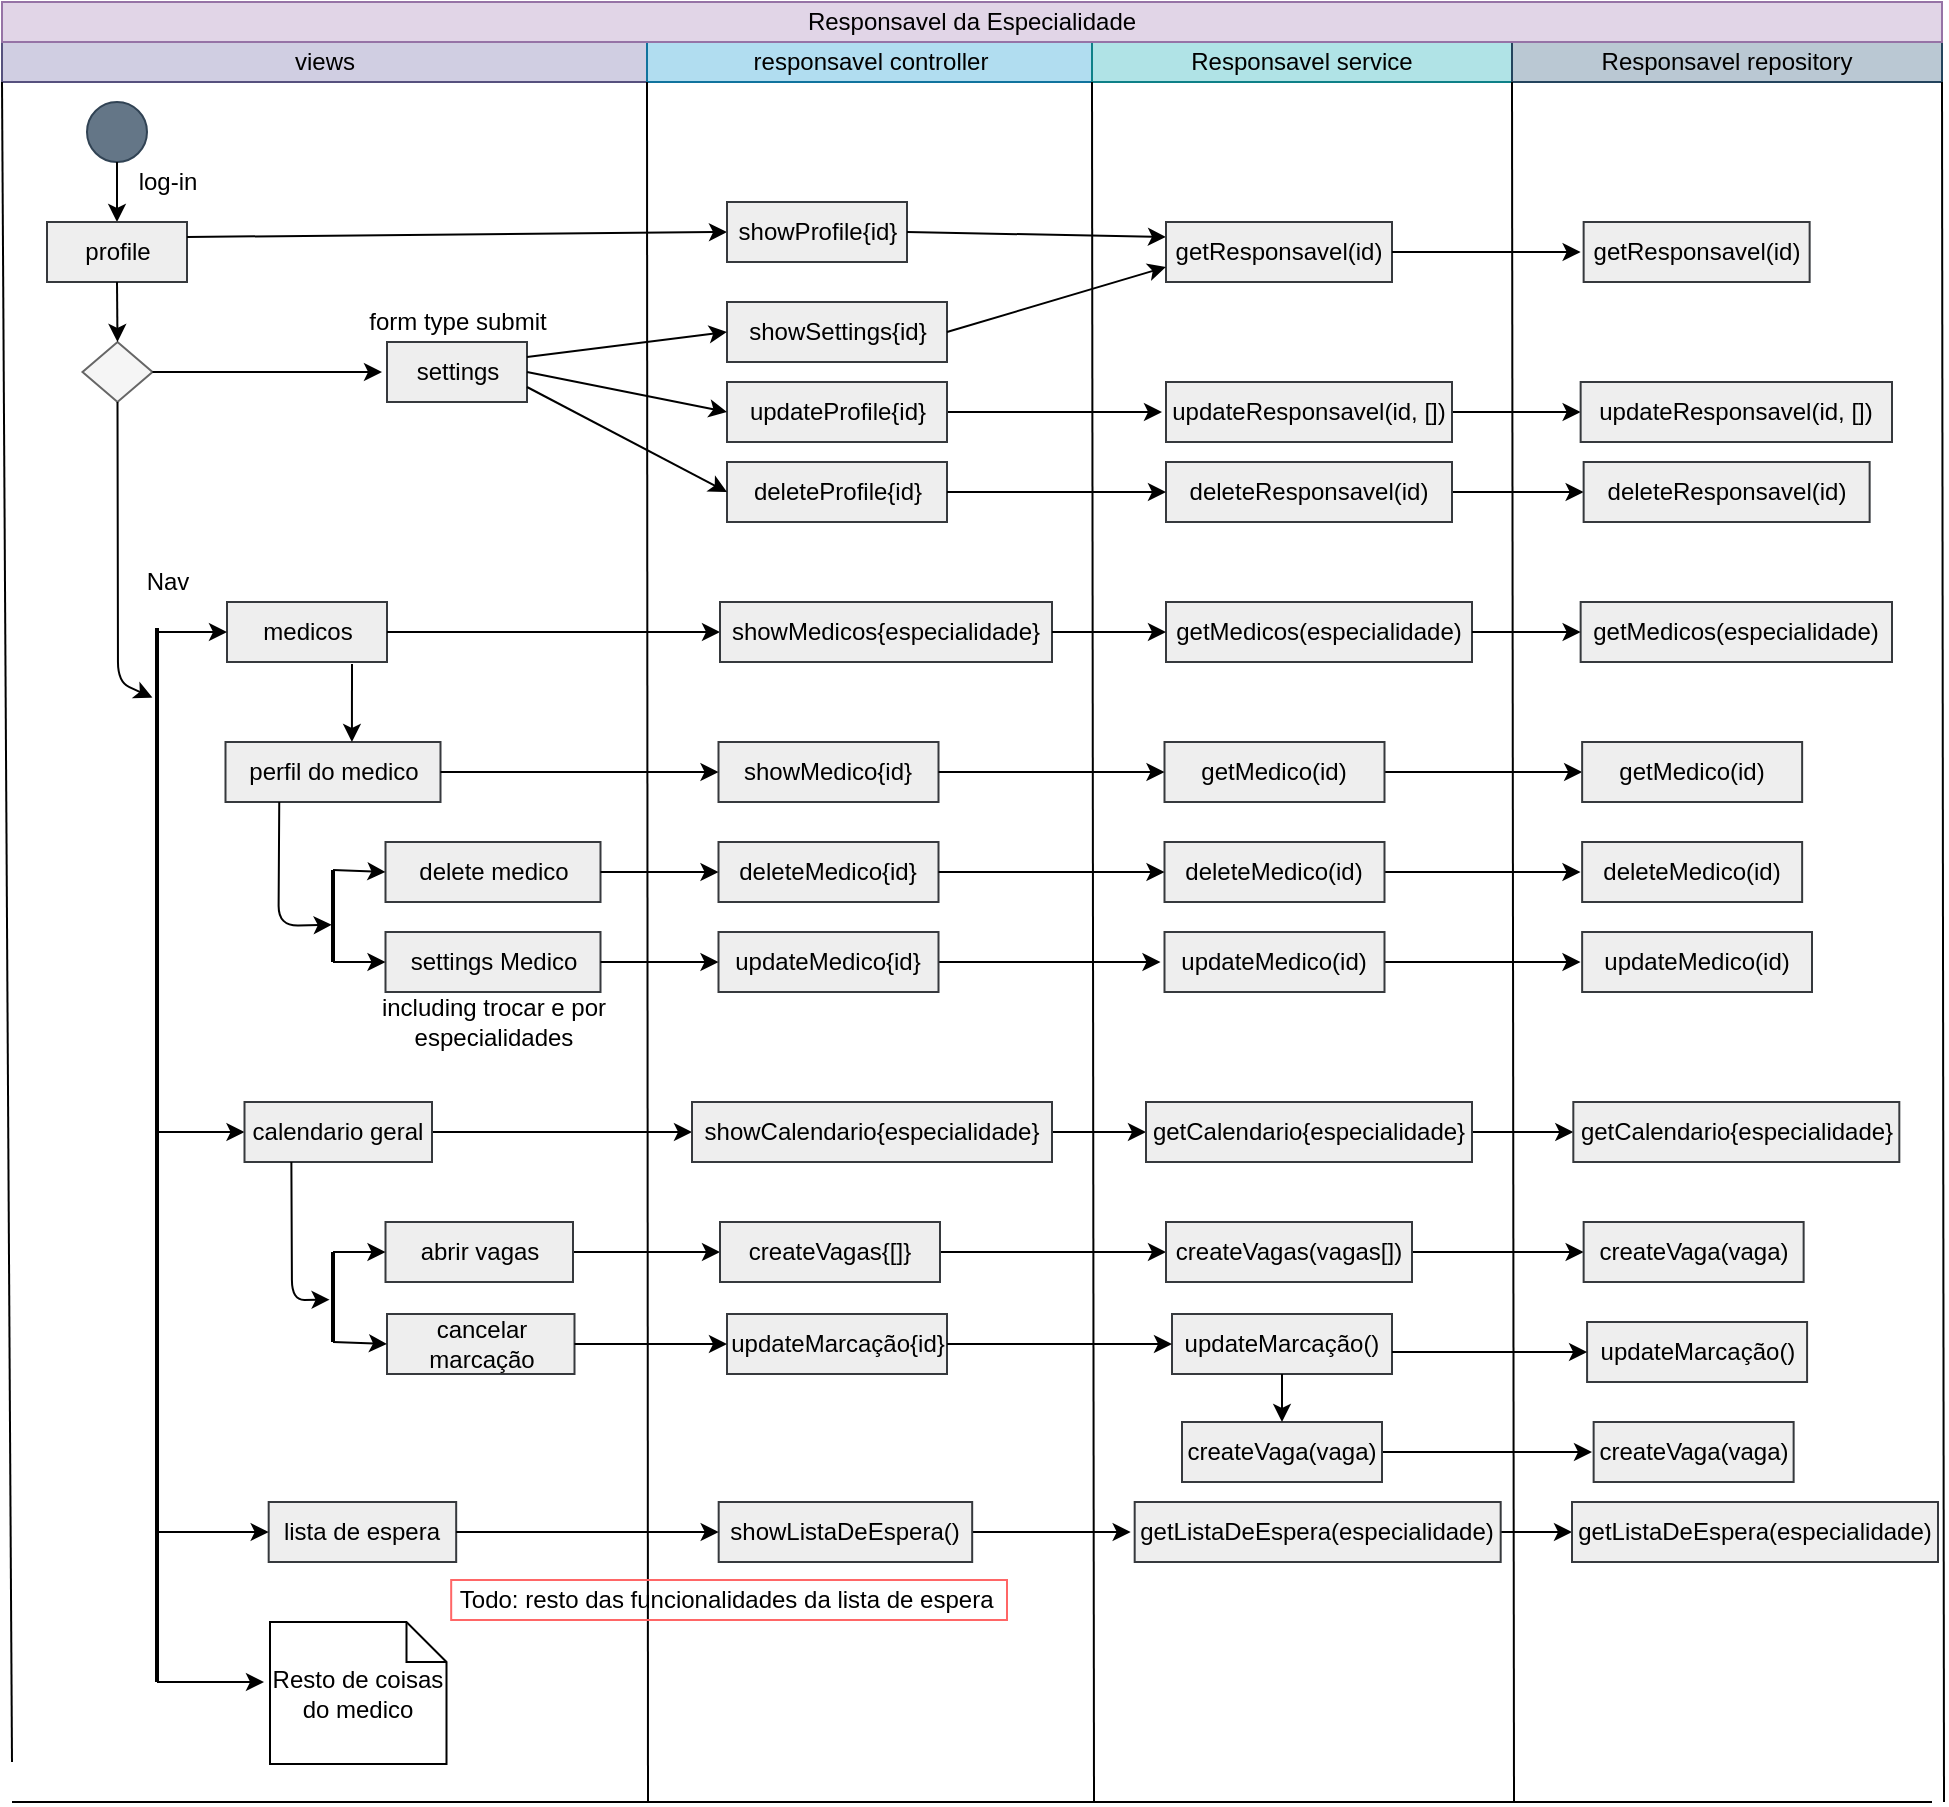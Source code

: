 <mxfile version="14.4.3" type="device"><diagram id="2-phi9sYrRjVBP8MSBGo" name="Page-1"><mxGraphModel dx="1038" dy="548" grid="1" gridSize="10" guides="1" tooltips="1" connect="1" arrows="1" fold="1" page="1" pageScale="1" pageWidth="980" pageHeight="1390" math="0" shadow="0"><root><mxCell id="0"/><mxCell id="1" parent="0"/><mxCell id="h5SkkBFvqVnmK_SOStSr-1" value="" style="ellipse;whiteSpace=wrap;html=1;aspect=fixed;fillColor=#647687;strokeColor=#314354;fontColor=#ffffff;" parent="1" vertex="1"><mxGeometry x="47.5" y="70" width="30" height="30" as="geometry"/></mxCell><mxCell id="h5SkkBFvqVnmK_SOStSr-2" value="" style="endArrow=classic;html=1;exitX=0.5;exitY=1;exitDx=0;exitDy=0;" parent="1" source="h5SkkBFvqVnmK_SOStSr-1" target="h5SkkBFvqVnmK_SOStSr-11" edge="1"><mxGeometry width="50" height="50" relative="1" as="geometry"><mxPoint x="177.5" y="290" as="sourcePoint"/><mxPoint x="62.5" y="170" as="targetPoint"/></mxGeometry></mxCell><mxCell id="h5SkkBFvqVnmK_SOStSr-5" value="log-in" style="text;html=1;strokeColor=none;fillColor=none;align=center;verticalAlign=middle;whiteSpace=wrap;rounded=0;" parent="1" vertex="1"><mxGeometry x="67.5" y="100" width="40" height="20" as="geometry"/></mxCell><mxCell id="h5SkkBFvqVnmK_SOStSr-11" value="profile" style="text;html=1;align=center;verticalAlign=middle;whiteSpace=wrap;rounded=0;fillColor=#eeeeee;strokeColor=#36393d;" parent="1" vertex="1"><mxGeometry x="27.5" y="130" width="70" height="30" as="geometry"/></mxCell><mxCell id="h5SkkBFvqVnmK_SOStSr-15" value="settings" style="text;html=1;align=center;verticalAlign=middle;whiteSpace=wrap;rounded=0;fillColor=#eeeeee;strokeColor=#36393d;" parent="1" vertex="1"><mxGeometry x="197.5" y="190" width="70" height="30" as="geometry"/></mxCell><mxCell id="h5SkkBFvqVnmK_SOStSr-22" value="medicos" style="text;html=1;align=center;verticalAlign=middle;whiteSpace=wrap;rounded=0;fillColor=#eeeeee;strokeColor=#36393d;" parent="1" vertex="1"><mxGeometry x="117.5" y="320" width="80" height="30" as="geometry"/></mxCell><mxCell id="h5SkkBFvqVnmK_SOStSr-25" value="Nav" style="text;html=1;strokeColor=none;fillColor=none;align=center;verticalAlign=middle;whiteSpace=wrap;rounded=0;" parent="1" vertex="1"><mxGeometry x="67.5" y="300" width="40" height="20" as="geometry"/></mxCell><mxCell id="yIxv5fbwPYmy6-Yuywqu-2" value="" style="rhombus;whiteSpace=wrap;html=1;fillColor=#f5f5f5;strokeColor=#666666;fontColor=#333333;" parent="1" vertex="1"><mxGeometry x="45.25" y="190" width="35" height="30" as="geometry"/></mxCell><mxCell id="yIxv5fbwPYmy6-Yuywqu-3" value="" style="endArrow=classic;html=1;exitX=0.5;exitY=1;exitDx=0;exitDy=0;entryX=0.5;entryY=0;entryDx=0;entryDy=0;" parent="1" source="h5SkkBFvqVnmK_SOStSr-11" target="yIxv5fbwPYmy6-Yuywqu-2" edge="1"><mxGeometry width="50" height="50" relative="1" as="geometry"><mxPoint x="447.5" y="320" as="sourcePoint"/><mxPoint x="497.5" y="270" as="targetPoint"/></mxGeometry></mxCell><mxCell id="yIxv5fbwPYmy6-Yuywqu-4" value="" style="endArrow=classic;html=1;exitX=1;exitY=0.5;exitDx=0;exitDy=0;" parent="1" source="yIxv5fbwPYmy6-Yuywqu-2" edge="1"><mxGeometry width="50" height="50" relative="1" as="geometry"><mxPoint x="447.75" y="280" as="sourcePoint"/><mxPoint x="195" y="205" as="targetPoint"/></mxGeometry></mxCell><mxCell id="yIxv5fbwPYmy6-Yuywqu-5" value="" style="endArrow=classic;html=1;exitX=0.5;exitY=1;exitDx=0;exitDy=0;entryX=0.066;entryY=0.73;entryDx=0;entryDy=0;entryPerimeter=0;" parent="1" source="yIxv5fbwPYmy6-Yuywqu-2" target="yIxv5fbwPYmy6-Yuywqu-85" edge="1"><mxGeometry width="50" height="50" relative="1" as="geometry"><mxPoint x="447.5" y="320" as="sourcePoint"/><mxPoint x="77.5" y="550" as="targetPoint"/><Array as="points"><mxPoint x="63" y="360"/></Array></mxGeometry></mxCell><mxCell id="yIxv5fbwPYmy6-Yuywqu-12" value="&lt;font&gt;views&lt;/font&gt;" style="text;html=1;strokeColor=#56517e;align=center;verticalAlign=middle;whiteSpace=wrap;rounded=0;fillColor=#d0cee2;" parent="1" vertex="1"><mxGeometry x="5" y="40" width="322.5" height="20" as="geometry"/></mxCell><mxCell id="yIxv5fbwPYmy6-Yuywqu-13" value="responsavel controller" style="text;html=1;strokeColor=#10739e;align=center;verticalAlign=middle;whiteSpace=wrap;rounded=0;fillColor=#b1ddf0;" parent="1" vertex="1"><mxGeometry x="327.5" y="40" width="222.5" height="20" as="geometry"/></mxCell><mxCell id="yIxv5fbwPYmy6-Yuywqu-14" value="Responsavel service" style="text;html=1;strokeColor=#0e8088;align=center;verticalAlign=middle;whiteSpace=wrap;rounded=0;fillColor=#b0e3e6;" parent="1" vertex="1"><mxGeometry x="550" y="40" width="210" height="20" as="geometry"/></mxCell><mxCell id="yIxv5fbwPYmy6-Yuywqu-15" value="Responsavel repository" style="text;html=1;strokeColor=#23445d;align=center;verticalAlign=middle;whiteSpace=wrap;rounded=0;fillColor=#bac8d3;" parent="1" vertex="1"><mxGeometry x="760" y="40" width="215" height="20" as="geometry"/></mxCell><mxCell id="yIxv5fbwPYmy6-Yuywqu-16" value="" style="endArrow=classic;html=1;fontColor=#000000;exitX=1;exitY=0.25;exitDx=0;exitDy=0;entryX=0;entryY=0.5;entryDx=0;entryDy=0;" parent="1" source="h5SkkBFvqVnmK_SOStSr-11" target="yIxv5fbwPYmy6-Yuywqu-17" edge="1"><mxGeometry width="50" height="50" relative="1" as="geometry"><mxPoint x="417.5" y="270" as="sourcePoint"/><mxPoint x="327.5" y="130" as="targetPoint"/></mxGeometry></mxCell><mxCell id="yIxv5fbwPYmy6-Yuywqu-17" value="showProfile{id}" style="text;html=1;align=center;verticalAlign=middle;whiteSpace=wrap;rounded=0;fillColor=#eeeeee;strokeColor=#36393d;" parent="1" vertex="1"><mxGeometry x="367.5" y="120" width="90" height="30" as="geometry"/></mxCell><mxCell id="yIxv5fbwPYmy6-Yuywqu-18" value="" style="endArrow=classic;html=1;fontColor=#000000;exitX=1;exitY=0.5;exitDx=0;exitDy=0;entryX=0;entryY=0.25;entryDx=0;entryDy=0;" parent="1" source="yIxv5fbwPYmy6-Yuywqu-17" target="yIxv5fbwPYmy6-Yuywqu-19" edge="1"><mxGeometry width="50" height="50" relative="1" as="geometry"><mxPoint x="457.5" y="270" as="sourcePoint"/><mxPoint x="527.5" y="135" as="targetPoint"/></mxGeometry></mxCell><mxCell id="yIxv5fbwPYmy6-Yuywqu-19" value="getResponsavel(id)" style="text;html=1;align=center;verticalAlign=middle;whiteSpace=wrap;rounded=0;fillColor=#eeeeee;strokeColor=#36393d;" parent="1" vertex="1"><mxGeometry x="587" y="130" width="113" height="30" as="geometry"/></mxCell><mxCell id="yIxv5fbwPYmy6-Yuywqu-21" value="" style="endArrow=classic;html=1;fontColor=#000000;exitX=1;exitY=0.5;exitDx=0;exitDy=0;entryX=0;entryY=0.5;entryDx=0;entryDy=0;" parent="1" source="yIxv5fbwPYmy6-Yuywqu-19" edge="1"><mxGeometry width="50" height="50" relative="1" as="geometry"><mxPoint x="530" y="145" as="sourcePoint"/><mxPoint x="794.32" y="145" as="targetPoint"/></mxGeometry></mxCell><mxCell id="yIxv5fbwPYmy6-Yuywqu-22" value="" style="endArrow=none;html=1;fontColor=#000000;exitX=0;exitY=1;exitDx=0;exitDy=0;" parent="1" source="yIxv5fbwPYmy6-Yuywqu-13" edge="1"><mxGeometry width="50" height="50" relative="1" as="geometry"><mxPoint x="457.5" y="270" as="sourcePoint"/><mxPoint x="328" y="920" as="targetPoint"/></mxGeometry></mxCell><mxCell id="yIxv5fbwPYmy6-Yuywqu-26" value="showSettings{id}" style="text;html=1;align=center;verticalAlign=middle;whiteSpace=wrap;rounded=0;fillColor=#eeeeee;strokeColor=#36393d;" parent="1" vertex="1"><mxGeometry x="367.5" y="170" width="110" height="30" as="geometry"/></mxCell><mxCell id="yIxv5fbwPYmy6-Yuywqu-27" value="" style="endArrow=classic;html=1;fontColor=#000000;exitX=1;exitY=0.25;exitDx=0;exitDy=0;entryX=0;entryY=0.5;entryDx=0;entryDy=0;" parent="1" source="h5SkkBFvqVnmK_SOStSr-15" target="yIxv5fbwPYmy6-Yuywqu-26" edge="1"><mxGeometry width="50" height="50" relative="1" as="geometry"><mxPoint x="457.5" y="270" as="sourcePoint"/><mxPoint x="507.5" y="220" as="targetPoint"/></mxGeometry></mxCell><mxCell id="yIxv5fbwPYmy6-Yuywqu-28" value="" style="endArrow=classic;html=1;fontColor=#000000;exitX=1;exitY=0.5;exitDx=0;exitDy=0;entryX=0;entryY=0.75;entryDx=0;entryDy=0;" parent="1" source="yIxv5fbwPYmy6-Yuywqu-26" target="yIxv5fbwPYmy6-Yuywqu-19" edge="1"><mxGeometry width="50" height="50" relative="1" as="geometry"><mxPoint x="540" y="185" as="sourcePoint"/><mxPoint x="570" y="220" as="targetPoint"/></mxGeometry></mxCell><mxCell id="Un287CKuBhfxchyGyEUu-1" style="edgeStyle=orthogonalEdgeStyle;rounded=0;orthogonalLoop=1;jettySize=auto;html=1;" parent="1" source="yIxv5fbwPYmy6-Yuywqu-30" edge="1"><mxGeometry relative="1" as="geometry"><mxPoint x="585" y="225" as="targetPoint"/></mxGeometry></mxCell><mxCell id="yIxv5fbwPYmy6-Yuywqu-30" value="updateProfile{id}" style="text;html=1;align=center;verticalAlign=middle;whiteSpace=wrap;rounded=0;fillColor=#eeeeee;strokeColor=#36393d;" parent="1" vertex="1"><mxGeometry x="367.5" y="210" width="110" height="30" as="geometry"/></mxCell><mxCell id="yIxv5fbwPYmy6-Yuywqu-31" value="" style="endArrow=classic;html=1;fontColor=#000000;exitX=1;exitY=0.5;exitDx=0;exitDy=0;entryX=0;entryY=0.5;entryDx=0;entryDy=0;" parent="1" source="h5SkkBFvqVnmK_SOStSr-15" target="yIxv5fbwPYmy6-Yuywqu-30" edge="1"><mxGeometry width="50" height="50" relative="1" as="geometry"><mxPoint x="457.5" y="270" as="sourcePoint"/><mxPoint x="507.5" y="220" as="targetPoint"/></mxGeometry></mxCell><mxCell id="Un287CKuBhfxchyGyEUu-2" style="edgeStyle=orthogonalEdgeStyle;rounded=0;orthogonalLoop=1;jettySize=auto;html=1;entryX=0;entryY=0.5;entryDx=0;entryDy=0;" parent="1" source="yIxv5fbwPYmy6-Yuywqu-32" target="Un287CKuBhfxchyGyEUu-3" edge="1"><mxGeometry relative="1" as="geometry"><mxPoint x="785" y="225" as="targetPoint"/></mxGeometry></mxCell><mxCell id="yIxv5fbwPYmy6-Yuywqu-32" value="updateResponsavel(id, [])" style="text;html=1;align=center;verticalAlign=middle;whiteSpace=wrap;rounded=0;fillColor=#eeeeee;strokeColor=#36393d;" parent="1" vertex="1"><mxGeometry x="587" y="210" width="143" height="30" as="geometry"/></mxCell><mxCell id="yIxv5fbwPYmy6-Yuywqu-36" value="form type submit" style="text;html=1;strokeColor=none;fillColor=none;align=center;verticalAlign=middle;whiteSpace=wrap;rounded=0;fontColor=#000000;" parent="1" vertex="1"><mxGeometry x="182.5" y="170" width="100" height="20" as="geometry"/></mxCell><mxCell id="yIxv5fbwPYmy6-Yuywqu-67" value="" style="endArrow=none;html=1;fontColor=#000000;exitX=0;exitY=1;exitDx=0;exitDy=0;" parent="1" edge="1"><mxGeometry width="50" height="50" relative="1" as="geometry"><mxPoint x="550" y="60" as="sourcePoint"/><mxPoint x="551" y="920" as="targetPoint"/></mxGeometry></mxCell><mxCell id="yIxv5fbwPYmy6-Yuywqu-68" value="" style="endArrow=none;html=1;fontColor=#000000;exitX=0;exitY=1;exitDx=0;exitDy=0;" parent="1" edge="1"><mxGeometry width="50" height="50" relative="1" as="geometry"><mxPoint x="760" y="60" as="sourcePoint"/><mxPoint x="761" y="920" as="targetPoint"/></mxGeometry></mxCell><mxCell id="yIxv5fbwPYmy6-Yuywqu-69" value="" style="endArrow=none;html=1;fontColor=#000000;exitX=0;exitY=1;exitDx=0;exitDy=0;" parent="1" edge="1"><mxGeometry width="50" height="50" relative="1" as="geometry"><mxPoint x="975" y="60" as="sourcePoint"/><mxPoint x="976" y="920" as="targetPoint"/></mxGeometry></mxCell><mxCell id="yIxv5fbwPYmy6-Yuywqu-70" value="" style="endArrow=none;html=1;fontColor=#000000;exitX=0;exitY=1;exitDx=0;exitDy=0;" parent="1" edge="1"><mxGeometry width="50" height="50" relative="1" as="geometry"><mxPoint x="5" y="60" as="sourcePoint"/><mxPoint x="10" y="900" as="targetPoint"/></mxGeometry></mxCell><mxCell id="yIxv5fbwPYmy6-Yuywqu-85" value="" style="line;strokeWidth=2;direction=south;html=1;" parent="1" vertex="1"><mxGeometry x="77.5" y="333" width="10" height="527" as="geometry"/></mxCell><mxCell id="yIxv5fbwPYmy6-Yuywqu-120" value="" style="endArrow=classic;html=1;fontColor=#000000;entryX=0;entryY=0.5;entryDx=0;entryDy=0;" parent="1" target="h5SkkBFvqVnmK_SOStSr-22" edge="1"><mxGeometry width="50" height="50" relative="1" as="geometry"><mxPoint x="83" y="335" as="sourcePoint"/><mxPoint x="496.5" y="320" as="targetPoint"/></mxGeometry></mxCell><mxCell id="yIxv5fbwPYmy6-Yuywqu-121" value="" style="endArrow=classic;html=1;fontColor=#000000;exitX=1;exitY=0.5;exitDx=0;exitDy=0;entryX=0;entryY=0.5;entryDx=0;entryDy=0;" parent="1" source="h5SkkBFvqVnmK_SOStSr-22" target="yIxv5fbwPYmy6-Yuywqu-122" edge="1"><mxGeometry width="50" height="50" relative="1" as="geometry"><mxPoint x="446.5" y="370" as="sourcePoint"/><mxPoint x="356.5" y="335" as="targetPoint"/></mxGeometry></mxCell><mxCell id="yIxv5fbwPYmy6-Yuywqu-122" value="showMedicos{especialidade}" style="text;html=1;align=center;verticalAlign=middle;whiteSpace=wrap;rounded=0;fillColor=#eeeeee;strokeColor=#36393d;" parent="1" vertex="1"><mxGeometry x="364" y="320" width="166" height="30" as="geometry"/></mxCell><mxCell id="yIxv5fbwPYmy6-Yuywqu-124" value="getMedicos(especialidade)" style="text;html=1;align=center;verticalAlign=middle;whiteSpace=wrap;rounded=0;fillColor=#eeeeee;strokeColor=#36393d;" parent="1" vertex="1"><mxGeometry x="587" y="320" width="153" height="30" as="geometry"/></mxCell><mxCell id="yIxv5fbwPYmy6-Yuywqu-125" value="" style="endArrow=classic;html=1;fontColor=#000000;entryX=0;entryY=0.5;entryDx=0;entryDy=0;" parent="1" target="yIxv5fbwPYmy6-Yuywqu-124" edge="1"><mxGeometry width="50" height="50" relative="1" as="geometry"><mxPoint x="530" y="335" as="sourcePoint"/><mxPoint x="549" y="230" as="targetPoint"/></mxGeometry></mxCell><mxCell id="yIxv5fbwPYmy6-Yuywqu-126" value="getMedicos(especialidade)" style="text;html=1;align=center;verticalAlign=middle;whiteSpace=wrap;rounded=0;fillColor=#eeeeee;strokeColor=#36393d;" parent="1" vertex="1"><mxGeometry x="794.32" y="320" width="155.68" height="30" as="geometry"/></mxCell><mxCell id="yIxv5fbwPYmy6-Yuywqu-127" value="" style="endArrow=classic;html=1;fontColor=#000000;exitX=1;exitY=0.5;exitDx=0;exitDy=0;entryX=0;entryY=0.5;entryDx=0;entryDy=0;" parent="1" source="yIxv5fbwPYmy6-Yuywqu-124" target="yIxv5fbwPYmy6-Yuywqu-126" edge="1"><mxGeometry width="50" height="50" relative="1" as="geometry"><mxPoint x="499" y="280" as="sourcePoint"/><mxPoint x="549" y="230" as="targetPoint"/></mxGeometry></mxCell><mxCell id="yIxv5fbwPYmy6-Yuywqu-206" value="Responsavel da Especialidade" style="text;html=1;strokeColor=#9673a6;fillColor=#e1d5e7;align=center;verticalAlign=middle;whiteSpace=wrap;rounded=0;" parent="1" vertex="1"><mxGeometry x="5" y="20" width="970" height="20" as="geometry"/></mxCell><mxCell id="Un287CKuBhfxchyGyEUu-3" value="updateResponsavel(id, [])" style="text;html=1;align=center;verticalAlign=middle;whiteSpace=wrap;rounded=0;fillColor=#eeeeee;strokeColor=#36393d;" parent="1" vertex="1"><mxGeometry x="794.32" y="210" width="155.68" height="30" as="geometry"/></mxCell><mxCell id="Un287CKuBhfxchyGyEUu-74" value="perfil do medico" style="text;html=1;align=center;verticalAlign=middle;whiteSpace=wrap;rounded=0;fillColor=#eeeeee;strokeColor=#36393d;" parent="1" vertex="1"><mxGeometry x="116.75" y="390" width="107.5" height="30" as="geometry"/></mxCell><mxCell id="Un287CKuBhfxchyGyEUu-76" value="delete medico" style="text;html=1;align=center;verticalAlign=middle;whiteSpace=wrap;rounded=0;fillColor=#eeeeee;strokeColor=#36393d;" parent="1" vertex="1"><mxGeometry x="196.75" y="440" width="107.5" height="30" as="geometry"/></mxCell><mxCell id="Un287CKuBhfxchyGyEUu-77" value="settings Medico" style="text;html=1;align=center;verticalAlign=middle;whiteSpace=wrap;rounded=0;fillColor=#eeeeee;strokeColor=#36393d;" parent="1" vertex="1"><mxGeometry x="196.75" y="485" width="107.5" height="30" as="geometry"/></mxCell><mxCell id="Un287CKuBhfxchyGyEUu-78" value="" style="line;strokeWidth=2;direction=south;html=1;" parent="1" vertex="1"><mxGeometry x="165.5" y="454" width="10" height="46" as="geometry"/></mxCell><mxCell id="Un287CKuBhfxchyGyEUu-79" value="" style="endArrow=classic;html=1;exitX=0;exitY=0.5;exitDx=0;exitDy=0;exitPerimeter=0;entryX=0;entryY=0.5;entryDx=0;entryDy=0;" parent="1" source="Un287CKuBhfxchyGyEUu-78" target="Un287CKuBhfxchyGyEUu-76" edge="1"><mxGeometry width="50" height="50" relative="1" as="geometry"><mxPoint x="484.25" y="440" as="sourcePoint"/><mxPoint x="534.25" y="390" as="targetPoint"/></mxGeometry></mxCell><mxCell id="Un287CKuBhfxchyGyEUu-80" value="" style="endArrow=classic;html=1;exitX=1;exitY=0.5;exitDx=0;exitDy=0;exitPerimeter=0;entryX=0;entryY=0.5;entryDx=0;entryDy=0;" parent="1" source="Un287CKuBhfxchyGyEUu-78" target="Un287CKuBhfxchyGyEUu-77" edge="1"><mxGeometry width="50" height="50" relative="1" as="geometry"><mxPoint x="484.25" y="440" as="sourcePoint"/><mxPoint x="534.25" y="390" as="targetPoint"/></mxGeometry></mxCell><mxCell id="Un287CKuBhfxchyGyEUu-81" value="" style="endArrow=classic;html=1;exitX=0.25;exitY=1;exitDx=0;exitDy=0;entryX=0.596;entryY=0.565;entryDx=0;entryDy=0;entryPerimeter=0;" parent="1" source="Un287CKuBhfxchyGyEUu-74" target="Un287CKuBhfxchyGyEUu-78" edge="1"><mxGeometry width="50" height="50" relative="1" as="geometry"><mxPoint x="484.25" y="440" as="sourcePoint"/><mxPoint x="534.25" y="390" as="targetPoint"/><Array as="points"><mxPoint x="143.25" y="482"/></Array></mxGeometry></mxCell><mxCell id="Un287CKuBhfxchyGyEUu-82" value="showMedico{id}" style="text;html=1;align=center;verticalAlign=middle;whiteSpace=wrap;rounded=0;fillColor=#eeeeee;strokeColor=#36393d;" parent="1" vertex="1"><mxGeometry x="363.25" y="390" width="110" height="30" as="geometry"/></mxCell><mxCell id="Un287CKuBhfxchyGyEUu-83" value="deleteMedico{id}" style="text;html=1;align=center;verticalAlign=middle;whiteSpace=wrap;rounded=0;fillColor=#eeeeee;strokeColor=#36393d;" parent="1" vertex="1"><mxGeometry x="363.25" y="440" width="110" height="30" as="geometry"/></mxCell><mxCell id="Un287CKuBhfxchyGyEUu-93" style="edgeStyle=orthogonalEdgeStyle;rounded=0;orthogonalLoop=1;jettySize=auto;html=1;" parent="1" source="Un287CKuBhfxchyGyEUu-84" edge="1"><mxGeometry relative="1" as="geometry"><mxPoint x="584.25" y="500" as="targetPoint"/></mxGeometry></mxCell><mxCell id="Un287CKuBhfxchyGyEUu-84" value="updateMedico{id}" style="text;html=1;align=center;verticalAlign=middle;whiteSpace=wrap;rounded=0;fillColor=#eeeeee;strokeColor=#36393d;" parent="1" vertex="1"><mxGeometry x="363.25" y="485" width="110" height="30" as="geometry"/></mxCell><mxCell id="Un287CKuBhfxchyGyEUu-85" value="" style="endArrow=classic;html=1;exitX=1;exitY=0.5;exitDx=0;exitDy=0;entryX=0;entryY=0.5;entryDx=0;entryDy=0;" parent="1" source="Un287CKuBhfxchyGyEUu-74" target="Un287CKuBhfxchyGyEUu-82" edge="1"><mxGeometry width="50" height="50" relative="1" as="geometry"><mxPoint x="484.25" y="440" as="sourcePoint"/><mxPoint x="534.25" y="390" as="targetPoint"/></mxGeometry></mxCell><mxCell id="Un287CKuBhfxchyGyEUu-86" value="" style="endArrow=classic;html=1;exitX=1;exitY=0.5;exitDx=0;exitDy=0;entryX=0;entryY=0.5;entryDx=0;entryDy=0;" parent="1" source="Un287CKuBhfxchyGyEUu-76" target="Un287CKuBhfxchyGyEUu-83" edge="1"><mxGeometry width="50" height="50" relative="1" as="geometry"><mxPoint x="484.25" y="440" as="sourcePoint"/><mxPoint x="534.25" y="390" as="targetPoint"/></mxGeometry></mxCell><mxCell id="Un287CKuBhfxchyGyEUu-87" value="" style="endArrow=classic;html=1;exitX=1;exitY=0.5;exitDx=0;exitDy=0;entryX=0;entryY=0.5;entryDx=0;entryDy=0;" parent="1" source="Un287CKuBhfxchyGyEUu-77" target="Un287CKuBhfxchyGyEUu-84" edge="1"><mxGeometry width="50" height="50" relative="1" as="geometry"><mxPoint x="484.25" y="440" as="sourcePoint"/><mxPoint x="534.25" y="390" as="targetPoint"/></mxGeometry></mxCell><mxCell id="Un287CKuBhfxchyGyEUu-97" style="edgeStyle=orthogonalEdgeStyle;rounded=0;orthogonalLoop=1;jettySize=auto;html=1;entryX=0;entryY=0.5;entryDx=0;entryDy=0;" parent="1" source="Un287CKuBhfxchyGyEUu-88" target="Un287CKuBhfxchyGyEUu-94" edge="1"><mxGeometry relative="1" as="geometry"/></mxCell><mxCell id="Un287CKuBhfxchyGyEUu-88" value="getMedico(id)" style="text;html=1;align=center;verticalAlign=middle;whiteSpace=wrap;rounded=0;fillColor=#eeeeee;strokeColor=#36393d;" parent="1" vertex="1"><mxGeometry x="586.25" y="390" width="110" height="30" as="geometry"/></mxCell><mxCell id="Un287CKuBhfxchyGyEUu-98" style="edgeStyle=orthogonalEdgeStyle;rounded=0;orthogonalLoop=1;jettySize=auto;html=1;" parent="1" source="Un287CKuBhfxchyGyEUu-89" edge="1"><mxGeometry relative="1" as="geometry"><mxPoint x="794.25" y="455" as="targetPoint"/></mxGeometry></mxCell><mxCell id="Un287CKuBhfxchyGyEUu-89" value="deleteMedico(id)" style="text;html=1;align=center;verticalAlign=middle;whiteSpace=wrap;rounded=0;fillColor=#eeeeee;strokeColor=#36393d;" parent="1" vertex="1"><mxGeometry x="586.25" y="440" width="110" height="30" as="geometry"/></mxCell><mxCell id="Un287CKuBhfxchyGyEUu-99" style="edgeStyle=orthogonalEdgeStyle;rounded=0;orthogonalLoop=1;jettySize=auto;html=1;" parent="1" source="Un287CKuBhfxchyGyEUu-90" edge="1"><mxGeometry relative="1" as="geometry"><mxPoint x="794.25" y="500" as="targetPoint"/></mxGeometry></mxCell><mxCell id="Un287CKuBhfxchyGyEUu-90" value="updateMedico(id)" style="text;html=1;align=center;verticalAlign=middle;whiteSpace=wrap;rounded=0;fillColor=#eeeeee;strokeColor=#36393d;" parent="1" vertex="1"><mxGeometry x="586.25" y="485" width="110" height="30" as="geometry"/></mxCell><mxCell id="Un287CKuBhfxchyGyEUu-91" value="" style="endArrow=classic;html=1;exitX=1;exitY=0.5;exitDx=0;exitDy=0;entryX=0;entryY=0.5;entryDx=0;entryDy=0;" parent="1" source="Un287CKuBhfxchyGyEUu-82" target="Un287CKuBhfxchyGyEUu-88" edge="1"><mxGeometry width="50" height="50" relative="1" as="geometry"><mxPoint x="484.25" y="440" as="sourcePoint"/><mxPoint x="534.25" y="390" as="targetPoint"/></mxGeometry></mxCell><mxCell id="Un287CKuBhfxchyGyEUu-92" value="" style="endArrow=classic;html=1;exitX=1;exitY=0.5;exitDx=0;exitDy=0;entryX=0;entryY=0.5;entryDx=0;entryDy=0;" parent="1" source="Un287CKuBhfxchyGyEUu-83" target="Un287CKuBhfxchyGyEUu-89" edge="1"><mxGeometry width="50" height="50" relative="1" as="geometry"><mxPoint x="484.25" y="440" as="sourcePoint"/><mxPoint x="534.25" y="390" as="targetPoint"/></mxGeometry></mxCell><mxCell id="Un287CKuBhfxchyGyEUu-94" value="getMedico(id)" style="text;html=1;align=center;verticalAlign=middle;whiteSpace=wrap;rounded=0;fillColor=#eeeeee;strokeColor=#36393d;" parent="1" vertex="1"><mxGeometry x="795.07" y="390" width="110" height="30" as="geometry"/></mxCell><mxCell id="Un287CKuBhfxchyGyEUu-95" value="deleteMedico(id)" style="text;html=1;align=center;verticalAlign=middle;whiteSpace=wrap;rounded=0;fillColor=#eeeeee;strokeColor=#36393d;" parent="1" vertex="1"><mxGeometry x="795.07" y="440" width="110" height="30" as="geometry"/></mxCell><mxCell id="Un287CKuBhfxchyGyEUu-96" value="updateMedico(id)" style="text;html=1;align=center;verticalAlign=middle;whiteSpace=wrap;rounded=0;fillColor=#eeeeee;strokeColor=#36393d;" parent="1" vertex="1"><mxGeometry x="795.07" y="485" width="114.93" height="30" as="geometry"/></mxCell><mxCell id="Un287CKuBhfxchyGyEUu-164" value="including trocar e por especialidades" style="text;html=1;strokeColor=none;fillColor=none;align=center;verticalAlign=middle;whiteSpace=wrap;rounded=0;" parent="1" vertex="1"><mxGeometry x="191.75" y="520" width="117.5" height="20" as="geometry"/></mxCell><mxCell id="a0R_bxOTAuSMuiReItPy-1" value="getResponsavel(id)" style="text;html=1;align=center;verticalAlign=middle;whiteSpace=wrap;rounded=0;fillColor=#eeeeee;strokeColor=#36393d;" parent="1" vertex="1"><mxGeometry x="795.82" y="130" width="113" height="30" as="geometry"/></mxCell><mxCell id="a0R_bxOTAuSMuiReItPy-2" value="deleteProfile{id}" style="text;html=1;align=center;verticalAlign=middle;whiteSpace=wrap;rounded=0;fillColor=#eeeeee;strokeColor=#36393d;" parent="1" vertex="1"><mxGeometry x="367.5" y="250" width="110" height="30" as="geometry"/></mxCell><mxCell id="a0R_bxOTAuSMuiReItPy-3" value="" style="endArrow=classic;html=1;exitX=1;exitY=0.75;exitDx=0;exitDy=0;entryX=0;entryY=0.5;entryDx=0;entryDy=0;" parent="1" source="h5SkkBFvqVnmK_SOStSr-15" target="a0R_bxOTAuSMuiReItPy-2" edge="1"><mxGeometry width="50" height="50" relative="1" as="geometry"><mxPoint x="490" y="250" as="sourcePoint"/><mxPoint x="540" y="200" as="targetPoint"/></mxGeometry></mxCell><mxCell id="a0R_bxOTAuSMuiReItPy-7" style="edgeStyle=orthogonalEdgeStyle;rounded=0;orthogonalLoop=1;jettySize=auto;html=1;entryX=0;entryY=0.5;entryDx=0;entryDy=0;" parent="1" source="a0R_bxOTAuSMuiReItPy-4" target="a0R_bxOTAuSMuiReItPy-6" edge="1"><mxGeometry relative="1" as="geometry"/></mxCell><mxCell id="a0R_bxOTAuSMuiReItPy-4" value="deleteResponsavel(id)" style="text;html=1;align=center;verticalAlign=middle;whiteSpace=wrap;rounded=0;fillColor=#eeeeee;strokeColor=#36393d;" parent="1" vertex="1"><mxGeometry x="587" y="250" width="143" height="30" as="geometry"/></mxCell><mxCell id="a0R_bxOTAuSMuiReItPy-5" value="" style="endArrow=classic;html=1;exitX=1;exitY=0.5;exitDx=0;exitDy=0;entryX=0;entryY=0.5;entryDx=0;entryDy=0;" parent="1" source="a0R_bxOTAuSMuiReItPy-2" target="a0R_bxOTAuSMuiReItPy-4" edge="1"><mxGeometry width="50" height="50" relative="1" as="geometry"><mxPoint x="490" y="250" as="sourcePoint"/><mxPoint x="540" y="200" as="targetPoint"/></mxGeometry></mxCell><mxCell id="a0R_bxOTAuSMuiReItPy-6" value="deleteResponsavel(id)" style="text;html=1;align=center;verticalAlign=middle;whiteSpace=wrap;rounded=0;fillColor=#eeeeee;strokeColor=#36393d;" parent="1" vertex="1"><mxGeometry x="795.82" y="250" width="143" height="30" as="geometry"/></mxCell><mxCell id="a0R_bxOTAuSMuiReItPy-8" value="" style="endArrow=classic;html=1;entryX=0.588;entryY=0;entryDx=0;entryDy=0;entryPerimeter=0;" parent="1" target="Un287CKuBhfxchyGyEUu-74" edge="1"><mxGeometry width="50" height="50" relative="1" as="geometry"><mxPoint x="180" y="351" as="sourcePoint"/><mxPoint x="480" y="400" as="targetPoint"/></mxGeometry></mxCell><mxCell id="a0R_bxOTAuSMuiReItPy-10" value="" style="endArrow=classic;html=1;entryX=0;entryY=0.5;entryDx=0;entryDy=0;" parent="1" target="a0R_bxOTAuSMuiReItPy-11" edge="1"><mxGeometry width="50" height="50" relative="1" as="geometry"><mxPoint x="83" y="585" as="sourcePoint"/><mxPoint x="130" y="587" as="targetPoint"/></mxGeometry></mxCell><mxCell id="a0R_bxOTAuSMuiReItPy-13" style="edgeStyle=orthogonalEdgeStyle;rounded=0;orthogonalLoop=1;jettySize=auto;html=1;entryX=0;entryY=0.5;entryDx=0;entryDy=0;" parent="1" source="a0R_bxOTAuSMuiReItPy-11" target="a0R_bxOTAuSMuiReItPy-12" edge="1"><mxGeometry relative="1" as="geometry"/></mxCell><mxCell id="a0R_bxOTAuSMuiReItPy-11" value="calendario geral" style="text;html=1;align=center;verticalAlign=middle;whiteSpace=wrap;rounded=0;fillColor=#eeeeee;strokeColor=#36393d;" parent="1" vertex="1"><mxGeometry x="126.25" y="570" width="93.75" height="30" as="geometry"/></mxCell><mxCell id="a0R_bxOTAuSMuiReItPy-15" style="edgeStyle=orthogonalEdgeStyle;rounded=0;orthogonalLoop=1;jettySize=auto;html=1;entryX=0;entryY=0.5;entryDx=0;entryDy=0;" parent="1" source="a0R_bxOTAuSMuiReItPy-12" target="a0R_bxOTAuSMuiReItPy-14" edge="1"><mxGeometry relative="1" as="geometry"/></mxCell><mxCell id="a0R_bxOTAuSMuiReItPy-12" value="showCalendario{especialidade}" style="text;html=1;align=center;verticalAlign=middle;whiteSpace=wrap;rounded=0;fillColor=#eeeeee;strokeColor=#36393d;" parent="1" vertex="1"><mxGeometry x="350" y="570" width="180" height="30" as="geometry"/></mxCell><mxCell id="a0R_bxOTAuSMuiReItPy-17" style="edgeStyle=orthogonalEdgeStyle;rounded=0;orthogonalLoop=1;jettySize=auto;html=1;entryX=0;entryY=0.5;entryDx=0;entryDy=0;" parent="1" source="a0R_bxOTAuSMuiReItPy-14" target="a0R_bxOTAuSMuiReItPy-16" edge="1"><mxGeometry relative="1" as="geometry"/></mxCell><mxCell id="a0R_bxOTAuSMuiReItPy-14" value="getCalendario{especialidade}" style="text;html=1;align=center;verticalAlign=middle;whiteSpace=wrap;rounded=0;fillColor=#eeeeee;strokeColor=#36393d;" parent="1" vertex="1"><mxGeometry x="577" y="570" width="163" height="30" as="geometry"/></mxCell><mxCell id="a0R_bxOTAuSMuiReItPy-16" value="getCalendario{especialidade}" style="text;html=1;align=center;verticalAlign=middle;whiteSpace=wrap;rounded=0;fillColor=#eeeeee;strokeColor=#36393d;" parent="1" vertex="1"><mxGeometry x="790.66" y="570" width="163" height="30" as="geometry"/></mxCell><mxCell id="a0R_bxOTAuSMuiReItPy-18" value="" style="endArrow=classic;html=1;exitX=0.25;exitY=1;exitDx=0;exitDy=0;entryX=0.53;entryY=0.67;entryDx=0;entryDy=0;entryPerimeter=0;" parent="1" source="a0R_bxOTAuSMuiReItPy-11" target="a0R_bxOTAuSMuiReItPy-27" edge="1"><mxGeometry width="50" height="50" relative="1" as="geometry"><mxPoint x="480" y="590" as="sourcePoint"/><mxPoint x="173" y="630" as="targetPoint"/><Array as="points"><mxPoint x="150" y="669"/></Array></mxGeometry></mxCell><mxCell id="a0R_bxOTAuSMuiReItPy-21" style="edgeStyle=orthogonalEdgeStyle;rounded=0;orthogonalLoop=1;jettySize=auto;html=1;entryX=0;entryY=0.5;entryDx=0;entryDy=0;" parent="1" source="a0R_bxOTAuSMuiReItPy-19" target="a0R_bxOTAuSMuiReItPy-20" edge="1"><mxGeometry relative="1" as="geometry"/></mxCell><mxCell id="a0R_bxOTAuSMuiReItPy-19" value="abrir vagas" style="text;html=1;align=center;verticalAlign=middle;whiteSpace=wrap;rounded=0;fillColor=#eeeeee;strokeColor=#36393d;" parent="1" vertex="1"><mxGeometry x="196.75" y="630" width="93.75" height="30" as="geometry"/></mxCell><mxCell id="a0R_bxOTAuSMuiReItPy-24" style="edgeStyle=orthogonalEdgeStyle;rounded=0;orthogonalLoop=1;jettySize=auto;html=1;entryX=0;entryY=0.5;entryDx=0;entryDy=0;" parent="1" source="a0R_bxOTAuSMuiReItPy-20" target="a0R_bxOTAuSMuiReItPy-22" edge="1"><mxGeometry relative="1" as="geometry"/></mxCell><mxCell id="a0R_bxOTAuSMuiReItPy-20" value="createVagas{[]}" style="text;html=1;align=center;verticalAlign=middle;whiteSpace=wrap;rounded=0;fillColor=#eeeeee;strokeColor=#36393d;" parent="1" vertex="1"><mxGeometry x="364" y="630" width="110" height="30" as="geometry"/></mxCell><mxCell id="a0R_bxOTAuSMuiReItPy-25" style="edgeStyle=orthogonalEdgeStyle;rounded=0;orthogonalLoop=1;jettySize=auto;html=1;entryX=0;entryY=0.5;entryDx=0;entryDy=0;" parent="1" source="a0R_bxOTAuSMuiReItPy-22" target="a0R_bxOTAuSMuiReItPy-23" edge="1"><mxGeometry relative="1" as="geometry"/></mxCell><mxCell id="a0R_bxOTAuSMuiReItPy-22" value="createVagas(vagas[])" style="text;html=1;align=center;verticalAlign=middle;whiteSpace=wrap;rounded=0;fillColor=#eeeeee;strokeColor=#36393d;" parent="1" vertex="1"><mxGeometry x="587" y="630" width="123" height="30" as="geometry"/></mxCell><mxCell id="a0R_bxOTAuSMuiReItPy-23" value="createVaga(vaga)" style="text;html=1;align=center;verticalAlign=middle;whiteSpace=wrap;rounded=0;fillColor=#eeeeee;strokeColor=#36393d;" parent="1" vertex="1"><mxGeometry x="795.82" y="630" width="110" height="30" as="geometry"/></mxCell><mxCell id="a0R_bxOTAuSMuiReItPy-26" value="cancelar marcação" style="text;html=1;align=center;verticalAlign=middle;whiteSpace=wrap;rounded=0;fillColor=#eeeeee;strokeColor=#36393d;" parent="1" vertex="1"><mxGeometry x="197.5" y="676" width="93.75" height="30" as="geometry"/></mxCell><mxCell id="a0R_bxOTAuSMuiReItPy-27" value="" style="line;strokeWidth=2;direction=south;html=1;" parent="1" vertex="1"><mxGeometry x="165.5" y="645" width="10" height="45" as="geometry"/></mxCell><mxCell id="a0R_bxOTAuSMuiReItPy-28" value="" style="endArrow=classic;html=1;exitX=0;exitY=0.5;exitDx=0;exitDy=0;exitPerimeter=0;entryX=0;entryY=0.5;entryDx=0;entryDy=0;" parent="1" source="a0R_bxOTAuSMuiReItPy-27" target="a0R_bxOTAuSMuiReItPy-19" edge="1"><mxGeometry width="50" height="50" relative="1" as="geometry"><mxPoint x="480" y="650" as="sourcePoint"/><mxPoint x="530" y="600" as="targetPoint"/></mxGeometry></mxCell><mxCell id="a0R_bxOTAuSMuiReItPy-30" value="" style="endArrow=classic;html=1;exitX=1;exitY=0.5;exitDx=0;exitDy=0;exitPerimeter=0;entryX=0;entryY=0.5;entryDx=0;entryDy=0;" parent="1" source="a0R_bxOTAuSMuiReItPy-27" target="a0R_bxOTAuSMuiReItPy-26" edge="1"><mxGeometry width="50" height="50" relative="1" as="geometry"><mxPoint x="480" y="650" as="sourcePoint"/><mxPoint x="530" y="600" as="targetPoint"/></mxGeometry></mxCell><mxCell id="a0R_bxOTAuSMuiReItPy-31" value="updateMarcação{id}" style="text;html=1;align=center;verticalAlign=middle;whiteSpace=wrap;rounded=0;fillColor=#eeeeee;strokeColor=#36393d;" parent="1" vertex="1"><mxGeometry x="367.5" y="676" width="110" height="30" as="geometry"/></mxCell><mxCell id="a0R_bxOTAuSMuiReItPy-32" value="updateMarcação()" style="text;html=1;align=center;verticalAlign=middle;whiteSpace=wrap;rounded=0;fillColor=#eeeeee;strokeColor=#36393d;" parent="1" vertex="1"><mxGeometry x="590" y="676" width="110" height="30" as="geometry"/></mxCell><mxCell id="a0R_bxOTAuSMuiReItPy-40" style="edgeStyle=orthogonalEdgeStyle;rounded=0;orthogonalLoop=1;jettySize=auto;html=1;" parent="1" source="a0R_bxOTAuSMuiReItPy-33" edge="1"><mxGeometry relative="1" as="geometry"><mxPoint x="800" y="745" as="targetPoint"/></mxGeometry></mxCell><mxCell id="a0R_bxOTAuSMuiReItPy-33" value="createVaga(vaga)" style="text;html=1;align=center;verticalAlign=middle;whiteSpace=wrap;rounded=0;fillColor=#eeeeee;strokeColor=#36393d;" parent="1" vertex="1"><mxGeometry x="595" y="730" width="100" height="30" as="geometry"/></mxCell><mxCell id="a0R_bxOTAuSMuiReItPy-34" value="updateMarcação()" style="text;html=1;align=center;verticalAlign=middle;whiteSpace=wrap;rounded=0;fillColor=#eeeeee;strokeColor=#36393d;" parent="1" vertex="1"><mxGeometry x="797.54" y="680" width="110" height="30" as="geometry"/></mxCell><mxCell id="a0R_bxOTAuSMuiReItPy-35" value="createVaga(vaga)" style="text;html=1;align=center;verticalAlign=middle;whiteSpace=wrap;rounded=0;fillColor=#eeeeee;strokeColor=#36393d;" parent="1" vertex="1"><mxGeometry x="800.82" y="730" width="100" height="30" as="geometry"/></mxCell><mxCell id="a0R_bxOTAuSMuiReItPy-36" value="" style="endArrow=classic;html=1;exitX=1;exitY=0.5;exitDx=0;exitDy=0;entryX=0;entryY=0.5;entryDx=0;entryDy=0;" parent="1" source="a0R_bxOTAuSMuiReItPy-26" target="a0R_bxOTAuSMuiReItPy-31" edge="1"><mxGeometry width="50" height="50" relative="1" as="geometry"><mxPoint x="480" y="720" as="sourcePoint"/><mxPoint x="530" y="670" as="targetPoint"/></mxGeometry></mxCell><mxCell id="a0R_bxOTAuSMuiReItPy-37" value="" style="endArrow=classic;html=1;exitX=1;exitY=0.5;exitDx=0;exitDy=0;" parent="1" source="a0R_bxOTAuSMuiReItPy-31" target="a0R_bxOTAuSMuiReItPy-32" edge="1"><mxGeometry width="50" height="50" relative="1" as="geometry"><mxPoint x="480" y="720" as="sourcePoint"/><mxPoint x="530" y="670" as="targetPoint"/></mxGeometry></mxCell><mxCell id="a0R_bxOTAuSMuiReItPy-38" value="" style="endArrow=classic;html=1;exitX=0.5;exitY=1;exitDx=0;exitDy=0;entryX=0.5;entryY=0;entryDx=0;entryDy=0;" parent="1" source="a0R_bxOTAuSMuiReItPy-32" target="a0R_bxOTAuSMuiReItPy-33" edge="1"><mxGeometry width="50" height="50" relative="1" as="geometry"><mxPoint x="480" y="720" as="sourcePoint"/><mxPoint x="530" y="670" as="targetPoint"/></mxGeometry></mxCell><mxCell id="a0R_bxOTAuSMuiReItPy-39" value="" style="endArrow=classic;html=1;entryX=0;entryY=0.5;entryDx=0;entryDy=0;" parent="1" target="a0R_bxOTAuSMuiReItPy-34" edge="1"><mxGeometry width="50" height="50" relative="1" as="geometry"><mxPoint x="700" y="695" as="sourcePoint"/><mxPoint x="530" y="670" as="targetPoint"/></mxGeometry></mxCell><mxCell id="a0R_bxOTAuSMuiReItPy-42" value="Resto de coisas do medico" style="shape=note;size=20;whiteSpace=wrap;html=1;" parent="1" vertex="1"><mxGeometry x="139" y="830" width="88.25" height="71" as="geometry"/></mxCell><mxCell id="a0R_bxOTAuSMuiReItPy-44" value="" style="endArrow=none;html=1;" parent="1" edge="1"><mxGeometry width="50" height="50" relative="1" as="geometry"><mxPoint x="10" y="920" as="sourcePoint"/><mxPoint x="970" y="920" as="targetPoint"/></mxGeometry></mxCell><mxCell id="8TI5zaBwUbPJe199kZON-1" value="" style="endArrow=classic;html=1;exitX=1;exitY=0.5;exitDx=0;exitDy=0;exitPerimeter=0;" edge="1" parent="1" source="yIxv5fbwPYmy6-Yuywqu-85"><mxGeometry width="50" height="50" relative="1" as="geometry"><mxPoint x="490" y="840" as="sourcePoint"/><mxPoint x="136" y="860" as="targetPoint"/></mxGeometry></mxCell><mxCell id="8TI5zaBwUbPJe199kZON-2" value="lista de espera" style="text;html=1;align=center;verticalAlign=middle;whiteSpace=wrap;rounded=0;fillColor=#eeeeee;strokeColor=#36393d;" vertex="1" parent="1"><mxGeometry x="138.34" y="770" width="93.75" height="30" as="geometry"/></mxCell><mxCell id="8TI5zaBwUbPJe199kZON-3" value="" style="endArrow=classic;html=1;entryX=0;entryY=0.5;entryDx=0;entryDy=0;" edge="1" parent="1" target="8TI5zaBwUbPJe199kZON-2"><mxGeometry width="50" height="50" relative="1" as="geometry"><mxPoint x="83.34" y="785" as="sourcePoint"/><mxPoint x="539.34" y="720" as="targetPoint"/></mxGeometry></mxCell><mxCell id="8TI5zaBwUbPJe199kZON-8" style="edgeStyle=orthogonalEdgeStyle;rounded=0;orthogonalLoop=1;jettySize=auto;html=1;" edge="1" parent="1" source="8TI5zaBwUbPJe199kZON-4"><mxGeometry relative="1" as="geometry"><mxPoint x="569.34" y="785" as="targetPoint"/></mxGeometry></mxCell><mxCell id="8TI5zaBwUbPJe199kZON-4" value="showListaDeEspera()" style="text;html=1;align=center;verticalAlign=middle;whiteSpace=wrap;rounded=0;fillColor=#eeeeee;strokeColor=#36393d;" vertex="1" parent="1"><mxGeometry x="363.34" y="770" width="126.75" height="30" as="geometry"/></mxCell><mxCell id="8TI5zaBwUbPJe199kZON-5" value="" style="endArrow=classic;html=1;exitX=1;exitY=0.5;exitDx=0;exitDy=0;entryX=0;entryY=0.5;entryDx=0;entryDy=0;" edge="1" parent="1" source="8TI5zaBwUbPJe199kZON-2" target="8TI5zaBwUbPJe199kZON-4"><mxGeometry width="50" height="50" relative="1" as="geometry"><mxPoint x="499.34" y="770" as="sourcePoint"/><mxPoint x="549.34" y="720" as="targetPoint"/></mxGeometry></mxCell><mxCell id="8TI5zaBwUbPJe199kZON-10" style="edgeStyle=orthogonalEdgeStyle;rounded=0;orthogonalLoop=1;jettySize=auto;html=1;entryX=0;entryY=0.5;entryDx=0;entryDy=0;" edge="1" parent="1" source="8TI5zaBwUbPJe199kZON-6" target="8TI5zaBwUbPJe199kZON-9"><mxGeometry relative="1" as="geometry"/></mxCell><mxCell id="8TI5zaBwUbPJe199kZON-6" value="getListaDeEspera(especialidade)" style="text;html=1;align=center;verticalAlign=middle;whiteSpace=wrap;rounded=0;fillColor=#eeeeee;strokeColor=#36393d;" vertex="1" parent="1"><mxGeometry x="571.34" y="770" width="183" height="30" as="geometry"/></mxCell><mxCell id="8TI5zaBwUbPJe199kZON-9" value="getListaDeEspera(especialidade)" style="text;html=1;align=center;verticalAlign=middle;whiteSpace=wrap;rounded=0;fillColor=#eeeeee;strokeColor=#36393d;" vertex="1" parent="1"><mxGeometry x="790" y="770" width="183" height="30" as="geometry"/></mxCell><mxCell id="8TI5zaBwUbPJe199kZON-11" value="Todo: resto das funcionalidades da lista de espera&amp;nbsp;" style="text;html=1;align=center;verticalAlign=middle;whiteSpace=wrap;rounded=0;strokeColor=#FF6666;" vertex="1" parent="1"><mxGeometry x="229.59" y="809" width="277.91" height="20" as="geometry"/></mxCell></root></mxGraphModel></diagram></mxfile>